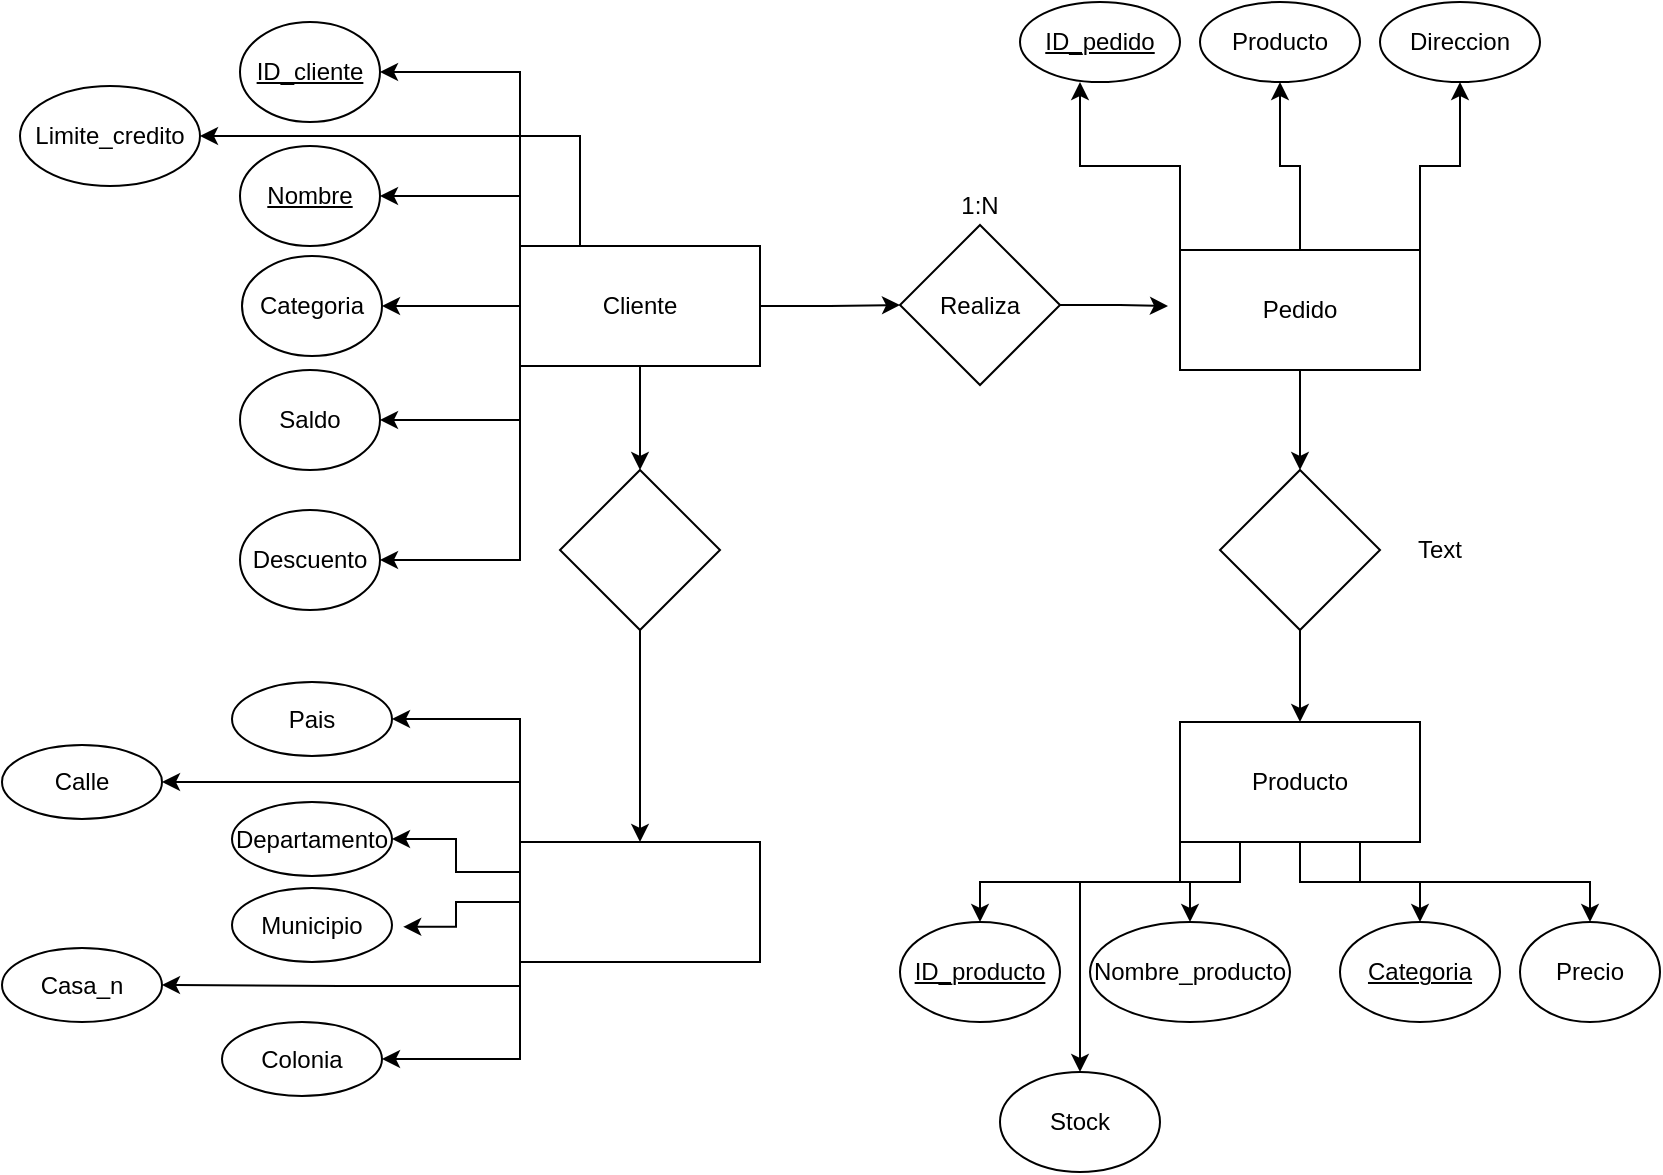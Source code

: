 <mxfile version="21.7.4" type="github">
  <diagram id="wFE0QG_FPsp0jaGvCLVb" name="Page-1">
    <mxGraphModel dx="2000" dy="1730" grid="1" gridSize="10" guides="1" tooltips="1" connect="1" arrows="1" fold="1" page="1" pageScale="1" pageWidth="850" pageHeight="1100" math="0" shadow="0">
      <root>
        <mxCell id="0" />
        <mxCell id="1" parent="0" />
        <mxCell id="lejS7yeIb2naiEsfOlTd-10" style="edgeStyle=orthogonalEdgeStyle;rounded=0;orthogonalLoop=1;jettySize=auto;html=1;exitX=0;exitY=0;exitDx=0;exitDy=0;entryX=1;entryY=0.5;entryDx=0;entryDy=0;" parent="1" source="lejS7yeIb2naiEsfOlTd-1" target="lejS7yeIb2naiEsfOlTd-6" edge="1">
          <mxGeometry relative="1" as="geometry" />
        </mxCell>
        <mxCell id="lejS7yeIb2naiEsfOlTd-13" style="edgeStyle=orthogonalEdgeStyle;rounded=0;orthogonalLoop=1;jettySize=auto;html=1;exitX=0;exitY=1;exitDx=0;exitDy=0;entryX=1;entryY=0.5;entryDx=0;entryDy=0;" parent="1" source="lejS7yeIb2naiEsfOlTd-1" target="lejS7yeIb2naiEsfOlTd-7" edge="1">
          <mxGeometry relative="1" as="geometry" />
        </mxCell>
        <mxCell id="287BC_ftAbTxkfaXdVhL-10" style="edgeStyle=orthogonalEdgeStyle;rounded=0;orthogonalLoop=1;jettySize=auto;html=1;exitX=1;exitY=0.5;exitDx=0;exitDy=0;entryX=0;entryY=0.5;entryDx=0;entryDy=0;" parent="1" source="lejS7yeIb2naiEsfOlTd-1" target="287BC_ftAbTxkfaXdVhL-9" edge="1">
          <mxGeometry relative="1" as="geometry" />
        </mxCell>
        <mxCell id="zb-PhCHVqWUKok6j20Jz-3" style="edgeStyle=orthogonalEdgeStyle;rounded=0;orthogonalLoop=1;jettySize=auto;html=1;exitX=0;exitY=1;exitDx=0;exitDy=0;entryX=1;entryY=0.5;entryDx=0;entryDy=0;" edge="1" parent="1" source="lejS7yeIb2naiEsfOlTd-1" target="zb-PhCHVqWUKok6j20Jz-1">
          <mxGeometry relative="1" as="geometry" />
        </mxCell>
        <mxCell id="zb-PhCHVqWUKok6j20Jz-5" style="edgeStyle=orthogonalEdgeStyle;rounded=0;orthogonalLoop=1;jettySize=auto;html=1;exitX=0;exitY=0;exitDx=0;exitDy=0;entryX=1;entryY=0.5;entryDx=0;entryDy=0;" edge="1" parent="1" source="lejS7yeIb2naiEsfOlTd-1" target="zb-PhCHVqWUKok6j20Jz-4">
          <mxGeometry relative="1" as="geometry" />
        </mxCell>
        <mxCell id="zb-PhCHVqWUKok6j20Jz-10" style="edgeStyle=orthogonalEdgeStyle;rounded=0;orthogonalLoop=1;jettySize=auto;html=1;exitX=0.25;exitY=0;exitDx=0;exitDy=0;entryX=1;entryY=0.5;entryDx=0;entryDy=0;" edge="1" parent="1" source="lejS7yeIb2naiEsfOlTd-1" target="zb-PhCHVqWUKok6j20Jz-8">
          <mxGeometry relative="1" as="geometry" />
        </mxCell>
        <mxCell id="zb-PhCHVqWUKok6j20Jz-18" style="edgeStyle=orthogonalEdgeStyle;rounded=0;orthogonalLoop=1;jettySize=auto;html=1;exitX=0;exitY=0.5;exitDx=0;exitDy=0;entryX=1;entryY=0.5;entryDx=0;entryDy=0;" edge="1" parent="1" source="lejS7yeIb2naiEsfOlTd-1" target="lejS7yeIb2naiEsfOlTd-4">
          <mxGeometry relative="1" as="geometry" />
        </mxCell>
        <mxCell id="zb-PhCHVqWUKok6j20Jz-62" value="" style="edgeStyle=orthogonalEdgeStyle;rounded=0;orthogonalLoop=1;jettySize=auto;html=1;" edge="1" parent="1" source="lejS7yeIb2naiEsfOlTd-1" target="zb-PhCHVqWUKok6j20Jz-61">
          <mxGeometry relative="1" as="geometry" />
        </mxCell>
        <mxCell id="lejS7yeIb2naiEsfOlTd-1" value="Cliente" style="rounded=0;whiteSpace=wrap;html=1;" parent="1" vertex="1">
          <mxGeometry x="140" y="112" width="120" height="60" as="geometry" />
        </mxCell>
        <mxCell id="zb-PhCHVqWUKok6j20Jz-41" style="edgeStyle=orthogonalEdgeStyle;rounded=0;orthogonalLoop=1;jettySize=auto;html=1;exitX=0;exitY=1;exitDx=0;exitDy=0;entryX=0.5;entryY=0;entryDx=0;entryDy=0;" edge="1" parent="1" source="lejS7yeIb2naiEsfOlTd-2" target="lejS7yeIb2naiEsfOlTd-17">
          <mxGeometry relative="1" as="geometry" />
        </mxCell>
        <mxCell id="zb-PhCHVqWUKok6j20Jz-42" style="edgeStyle=orthogonalEdgeStyle;rounded=0;orthogonalLoop=1;jettySize=auto;html=1;exitX=0.25;exitY=1;exitDx=0;exitDy=0;entryX=0.5;entryY=0;entryDx=0;entryDy=0;" edge="1" parent="1" source="lejS7yeIb2naiEsfOlTd-2" target="lejS7yeIb2naiEsfOlTd-18">
          <mxGeometry relative="1" as="geometry" />
        </mxCell>
        <mxCell id="zb-PhCHVqWUKok6j20Jz-49" style="edgeStyle=orthogonalEdgeStyle;rounded=0;orthogonalLoop=1;jettySize=auto;html=1;exitX=0.5;exitY=1;exitDx=0;exitDy=0;" edge="1" parent="1" source="lejS7yeIb2naiEsfOlTd-2" target="287BC_ftAbTxkfaXdVhL-1">
          <mxGeometry relative="1" as="geometry" />
        </mxCell>
        <mxCell id="zb-PhCHVqWUKok6j20Jz-50" style="edgeStyle=orthogonalEdgeStyle;rounded=0;orthogonalLoop=1;jettySize=auto;html=1;exitX=0.75;exitY=1;exitDx=0;exitDy=0;" edge="1" parent="1" source="lejS7yeIb2naiEsfOlTd-2" target="zb-PhCHVqWUKok6j20Jz-6">
          <mxGeometry relative="1" as="geometry" />
        </mxCell>
        <mxCell id="zb-PhCHVqWUKok6j20Jz-51" style="edgeStyle=orthogonalEdgeStyle;rounded=0;orthogonalLoop=1;jettySize=auto;html=1;exitX=0.25;exitY=1;exitDx=0;exitDy=0;" edge="1" parent="1" source="lejS7yeIb2naiEsfOlTd-2" target="zb-PhCHVqWUKok6j20Jz-7">
          <mxGeometry relative="1" as="geometry">
            <Array as="points">
              <mxPoint x="500" y="430" />
              <mxPoint x="420" y="430" />
            </Array>
          </mxGeometry>
        </mxCell>
        <mxCell id="lejS7yeIb2naiEsfOlTd-2" value="Producto" style="rounded=0;whiteSpace=wrap;html=1;" parent="1" vertex="1">
          <mxGeometry x="470" y="350" width="120" height="60" as="geometry" />
        </mxCell>
        <mxCell id="287BC_ftAbTxkfaXdVhL-3" style="edgeStyle=orthogonalEdgeStyle;rounded=0;orthogonalLoop=1;jettySize=auto;html=1;exitX=0;exitY=0;exitDx=0;exitDy=0;entryX=0.375;entryY=1;entryDx=0;entryDy=0;entryPerimeter=0;" parent="1" source="lejS7yeIb2naiEsfOlTd-3" target="lejS7yeIb2naiEsfOlTd-16" edge="1">
          <mxGeometry relative="1" as="geometry" />
        </mxCell>
        <mxCell id="287BC_ftAbTxkfaXdVhL-4" style="edgeStyle=orthogonalEdgeStyle;rounded=0;orthogonalLoop=1;jettySize=auto;html=1;exitX=0.5;exitY=0;exitDx=0;exitDy=0;entryX=0.5;entryY=1;entryDx=0;entryDy=0;" parent="1" source="lejS7yeIb2naiEsfOlTd-3" target="lejS7yeIb2naiEsfOlTd-15" edge="1">
          <mxGeometry relative="1" as="geometry" />
        </mxCell>
        <mxCell id="zb-PhCHVqWUKok6j20Jz-37" style="edgeStyle=orthogonalEdgeStyle;rounded=0;orthogonalLoop=1;jettySize=auto;html=1;exitX=1;exitY=0;exitDx=0;exitDy=0;entryX=0.5;entryY=1;entryDx=0;entryDy=0;" edge="1" parent="1" source="lejS7yeIb2naiEsfOlTd-3" target="lejS7yeIb2naiEsfOlTd-14">
          <mxGeometry relative="1" as="geometry" />
        </mxCell>
        <mxCell id="zb-PhCHVqWUKok6j20Jz-39" style="edgeStyle=orthogonalEdgeStyle;rounded=0;orthogonalLoop=1;jettySize=auto;html=1;exitX=0.5;exitY=1;exitDx=0;exitDy=0;entryX=0.5;entryY=0;entryDx=0;entryDy=0;" edge="1" parent="1" source="lejS7yeIb2naiEsfOlTd-3" target="zb-PhCHVqWUKok6j20Jz-38">
          <mxGeometry relative="1" as="geometry" />
        </mxCell>
        <mxCell id="lejS7yeIb2naiEsfOlTd-3" value="Pedido" style="rounded=0;whiteSpace=wrap;html=1;" parent="1" vertex="1">
          <mxGeometry x="470" y="114" width="120" height="60" as="geometry" />
        </mxCell>
        <mxCell id="lejS7yeIb2naiEsfOlTd-4" value="Categoria" style="ellipse;whiteSpace=wrap;html=1;" parent="1" vertex="1">
          <mxGeometry x="1" y="117" width="70" height="50" as="geometry" />
        </mxCell>
        <mxCell id="lejS7yeIb2naiEsfOlTd-6" value="&lt;u&gt;Nombre&lt;br&gt;&lt;/u&gt;" style="ellipse;whiteSpace=wrap;html=1;" parent="1" vertex="1">
          <mxGeometry y="62" width="70" height="50" as="geometry" />
        </mxCell>
        <mxCell id="lejS7yeIb2naiEsfOlTd-7" value="Saldo" style="ellipse;whiteSpace=wrap;html=1;" parent="1" vertex="1">
          <mxGeometry y="174" width="70" height="50" as="geometry" />
        </mxCell>
        <mxCell id="lejS7yeIb2naiEsfOlTd-14" value="Direccion" style="ellipse;whiteSpace=wrap;html=1;" parent="1" vertex="1">
          <mxGeometry x="570" y="-10" width="80" height="40" as="geometry" />
        </mxCell>
        <mxCell id="lejS7yeIb2naiEsfOlTd-15" value="Producto" style="ellipse;whiteSpace=wrap;html=1;" parent="1" vertex="1">
          <mxGeometry x="480" y="-10" width="80" height="40" as="geometry" />
        </mxCell>
        <mxCell id="lejS7yeIb2naiEsfOlTd-16" value="&lt;u&gt;ID_pedido&lt;/u&gt;" style="ellipse;whiteSpace=wrap;html=1;" parent="1" vertex="1">
          <mxGeometry x="390" y="-10" width="80" height="40" as="geometry" />
        </mxCell>
        <mxCell id="lejS7yeIb2naiEsfOlTd-17" value="&lt;u&gt;ID_producto&lt;/u&gt;" style="ellipse;whiteSpace=wrap;html=1;" parent="1" vertex="1">
          <mxGeometry x="330" y="450" width="80" height="50" as="geometry" />
        </mxCell>
        <mxCell id="lejS7yeIb2naiEsfOlTd-18" value="Nombre_producto" style="ellipse;whiteSpace=wrap;html=1;" parent="1" vertex="1">
          <mxGeometry x="425" y="450" width="100" height="50" as="geometry" />
        </mxCell>
        <mxCell id="287BC_ftAbTxkfaXdVhL-1" value="&lt;u&gt;Categoria&lt;br&gt;&lt;/u&gt;" style="ellipse;whiteSpace=wrap;html=1;" parent="1" vertex="1">
          <mxGeometry x="550" y="450" width="80" height="50" as="geometry" />
        </mxCell>
        <mxCell id="287BC_ftAbTxkfaXdVhL-11" style="edgeStyle=orthogonalEdgeStyle;rounded=0;orthogonalLoop=1;jettySize=auto;html=1;exitX=1;exitY=0.5;exitDx=0;exitDy=0;entryX=-0.05;entryY=0.467;entryDx=0;entryDy=0;entryPerimeter=0;" parent="1" source="287BC_ftAbTxkfaXdVhL-9" target="lejS7yeIb2naiEsfOlTd-3" edge="1">
          <mxGeometry relative="1" as="geometry">
            <mxPoint x="470" y="240" as="targetPoint" />
          </mxGeometry>
        </mxCell>
        <mxCell id="zb-PhCHVqWUKok6j20Jz-1" value="Descuento" style="ellipse;whiteSpace=wrap;html=1;" vertex="1" parent="1">
          <mxGeometry y="244" width="70" height="50" as="geometry" />
        </mxCell>
        <mxCell id="zb-PhCHVqWUKok6j20Jz-4" value="&lt;u style=&quot;border-color: var(--border-color);&quot;&gt;ID_cliente&lt;/u&gt;" style="ellipse;whiteSpace=wrap;html=1;" vertex="1" parent="1">
          <mxGeometry width="70" height="50" as="geometry" />
        </mxCell>
        <mxCell id="zb-PhCHVqWUKok6j20Jz-6" value="Precio" style="ellipse;whiteSpace=wrap;html=1;" vertex="1" parent="1">
          <mxGeometry x="640" y="450" width="70" height="50" as="geometry" />
        </mxCell>
        <mxCell id="zb-PhCHVqWUKok6j20Jz-7" value="Stock" style="ellipse;whiteSpace=wrap;html=1;" vertex="1" parent="1">
          <mxGeometry x="380" y="525" width="80" height="50" as="geometry" />
        </mxCell>
        <mxCell id="zb-PhCHVqWUKok6j20Jz-8" value="Limite_credito" style="ellipse;whiteSpace=wrap;html=1;" vertex="1" parent="1">
          <mxGeometry x="-110" y="32" width="90" height="50" as="geometry" />
        </mxCell>
        <mxCell id="zb-PhCHVqWUKok6j20Jz-19" value="Calle" style="ellipse;whiteSpace=wrap;html=1;" vertex="1" parent="1">
          <mxGeometry x="-119" y="361.5" width="80" height="37" as="geometry" />
        </mxCell>
        <mxCell id="zb-PhCHVqWUKok6j20Jz-21" value="Departamento" style="ellipse;whiteSpace=wrap;html=1;" vertex="1" parent="1">
          <mxGeometry x="-4" y="390" width="80" height="37" as="geometry" />
        </mxCell>
        <mxCell id="zb-PhCHVqWUKok6j20Jz-23" value="Municipio" style="ellipse;whiteSpace=wrap;html=1;" vertex="1" parent="1">
          <mxGeometry x="-4" y="433" width="80" height="37" as="geometry" />
        </mxCell>
        <mxCell id="zb-PhCHVqWUKok6j20Jz-24" value="Pais" style="ellipse;whiteSpace=wrap;html=1;" vertex="1" parent="1">
          <mxGeometry x="-4" y="330" width="80" height="37" as="geometry" />
        </mxCell>
        <mxCell id="zb-PhCHVqWUKok6j20Jz-25" value="Colonia" style="ellipse;whiteSpace=wrap;html=1;" vertex="1" parent="1">
          <mxGeometry x="-9" y="500" width="80" height="37" as="geometry" />
        </mxCell>
        <mxCell id="zb-PhCHVqWUKok6j20Jz-26" value="Casa_n" style="ellipse;whiteSpace=wrap;html=1;" vertex="1" parent="1">
          <mxGeometry x="-119" y="463" width="80" height="37" as="geometry" />
        </mxCell>
        <mxCell id="zb-PhCHVqWUKok6j20Jz-36" value="" style="group" vertex="1" connectable="0" parent="1">
          <mxGeometry x="330" y="76.5" width="80" height="105" as="geometry" />
        </mxCell>
        <mxCell id="287BC_ftAbTxkfaXdVhL-9" value="Realiza" style="rhombus;whiteSpace=wrap;html=1;" parent="zb-PhCHVqWUKok6j20Jz-36" vertex="1">
          <mxGeometry y="25" width="80" height="80" as="geometry" />
        </mxCell>
        <mxCell id="zb-PhCHVqWUKok6j20Jz-11" value="1:N" style="text;html=1;strokeColor=none;fillColor=none;align=center;verticalAlign=middle;whiteSpace=wrap;rounded=0;" vertex="1" parent="zb-PhCHVqWUKok6j20Jz-36">
          <mxGeometry x="10" width="60" height="30" as="geometry" />
        </mxCell>
        <mxCell id="zb-PhCHVqWUKok6j20Jz-40" style="edgeStyle=orthogonalEdgeStyle;rounded=0;orthogonalLoop=1;jettySize=auto;html=1;exitX=0.5;exitY=1;exitDx=0;exitDy=0;entryX=0.5;entryY=0;entryDx=0;entryDy=0;" edge="1" parent="1" source="zb-PhCHVqWUKok6j20Jz-38" target="lejS7yeIb2naiEsfOlTd-2">
          <mxGeometry relative="1" as="geometry" />
        </mxCell>
        <mxCell id="zb-PhCHVqWUKok6j20Jz-38" value="" style="rhombus;whiteSpace=wrap;html=1;" vertex="1" parent="1">
          <mxGeometry x="490" y="224" width="80" height="80" as="geometry" />
        </mxCell>
        <mxCell id="zb-PhCHVqWUKok6j20Jz-52" value="Text" style="text;html=1;strokeColor=none;fillColor=none;align=center;verticalAlign=middle;whiteSpace=wrap;rounded=0;" vertex="1" parent="1">
          <mxGeometry x="570" y="249" width="60" height="30" as="geometry" />
        </mxCell>
        <mxCell id="zb-PhCHVqWUKok6j20Jz-65" style="edgeStyle=orthogonalEdgeStyle;rounded=0;orthogonalLoop=1;jettySize=auto;html=1;exitX=0;exitY=0;exitDx=0;exitDy=0;entryX=1;entryY=0.5;entryDx=0;entryDy=0;" edge="1" parent="1" source="zb-PhCHVqWUKok6j20Jz-54" target="zb-PhCHVqWUKok6j20Jz-24">
          <mxGeometry relative="1" as="geometry" />
        </mxCell>
        <mxCell id="zb-PhCHVqWUKok6j20Jz-67" style="edgeStyle=orthogonalEdgeStyle;rounded=0;orthogonalLoop=1;jettySize=auto;html=1;exitX=0;exitY=0;exitDx=0;exitDy=0;entryX=1;entryY=0.5;entryDx=0;entryDy=0;" edge="1" parent="1" source="zb-PhCHVqWUKok6j20Jz-54" target="zb-PhCHVqWUKok6j20Jz-19">
          <mxGeometry relative="1" as="geometry" />
        </mxCell>
        <mxCell id="zb-PhCHVqWUKok6j20Jz-68" style="edgeStyle=orthogonalEdgeStyle;rounded=0;orthogonalLoop=1;jettySize=auto;html=1;exitX=0;exitY=0.25;exitDx=0;exitDy=0;entryX=1;entryY=0.5;entryDx=0;entryDy=0;" edge="1" parent="1" source="zb-PhCHVqWUKok6j20Jz-54" target="zb-PhCHVqWUKok6j20Jz-21">
          <mxGeometry relative="1" as="geometry" />
        </mxCell>
        <mxCell id="zb-PhCHVqWUKok6j20Jz-69" style="edgeStyle=orthogonalEdgeStyle;rounded=0;orthogonalLoop=1;jettySize=auto;html=1;exitX=0;exitY=0.5;exitDx=0;exitDy=0;entryX=1.07;entryY=0.524;entryDx=0;entryDy=0;entryPerimeter=0;" edge="1" parent="1" source="zb-PhCHVqWUKok6j20Jz-54" target="zb-PhCHVqWUKok6j20Jz-23">
          <mxGeometry relative="1" as="geometry" />
        </mxCell>
        <mxCell id="zb-PhCHVqWUKok6j20Jz-70" style="edgeStyle=orthogonalEdgeStyle;rounded=0;orthogonalLoop=1;jettySize=auto;html=1;exitX=0;exitY=1;exitDx=0;exitDy=0;entryX=1;entryY=0.5;entryDx=0;entryDy=0;" edge="1" parent="1" source="zb-PhCHVqWUKok6j20Jz-54" target="zb-PhCHVqWUKok6j20Jz-25">
          <mxGeometry relative="1" as="geometry" />
        </mxCell>
        <mxCell id="zb-PhCHVqWUKok6j20Jz-72" style="edgeStyle=orthogonalEdgeStyle;rounded=0;orthogonalLoop=1;jettySize=auto;html=1;exitX=0;exitY=1;exitDx=0;exitDy=0;entryX=1;entryY=0.5;entryDx=0;entryDy=0;" edge="1" parent="1" source="zb-PhCHVqWUKok6j20Jz-54" target="zb-PhCHVqWUKok6j20Jz-26">
          <mxGeometry relative="1" as="geometry">
            <Array as="points">
              <mxPoint x="140" y="482" />
              <mxPoint x="50" y="482" />
            </Array>
          </mxGeometry>
        </mxCell>
        <mxCell id="zb-PhCHVqWUKok6j20Jz-54" value="" style="rounded=0;whiteSpace=wrap;html=1;" vertex="1" parent="1">
          <mxGeometry x="140" y="410" width="120" height="60" as="geometry" />
        </mxCell>
        <mxCell id="zb-PhCHVqWUKok6j20Jz-63" value="" style="edgeStyle=orthogonalEdgeStyle;rounded=0;orthogonalLoop=1;jettySize=auto;html=1;" edge="1" parent="1" source="zb-PhCHVqWUKok6j20Jz-61" target="zb-PhCHVqWUKok6j20Jz-54">
          <mxGeometry relative="1" as="geometry" />
        </mxCell>
        <mxCell id="zb-PhCHVqWUKok6j20Jz-61" value="" style="rhombus;whiteSpace=wrap;html=1;" vertex="1" parent="1">
          <mxGeometry x="160" y="224" width="80" height="80" as="geometry" />
        </mxCell>
      </root>
    </mxGraphModel>
  </diagram>
</mxfile>
